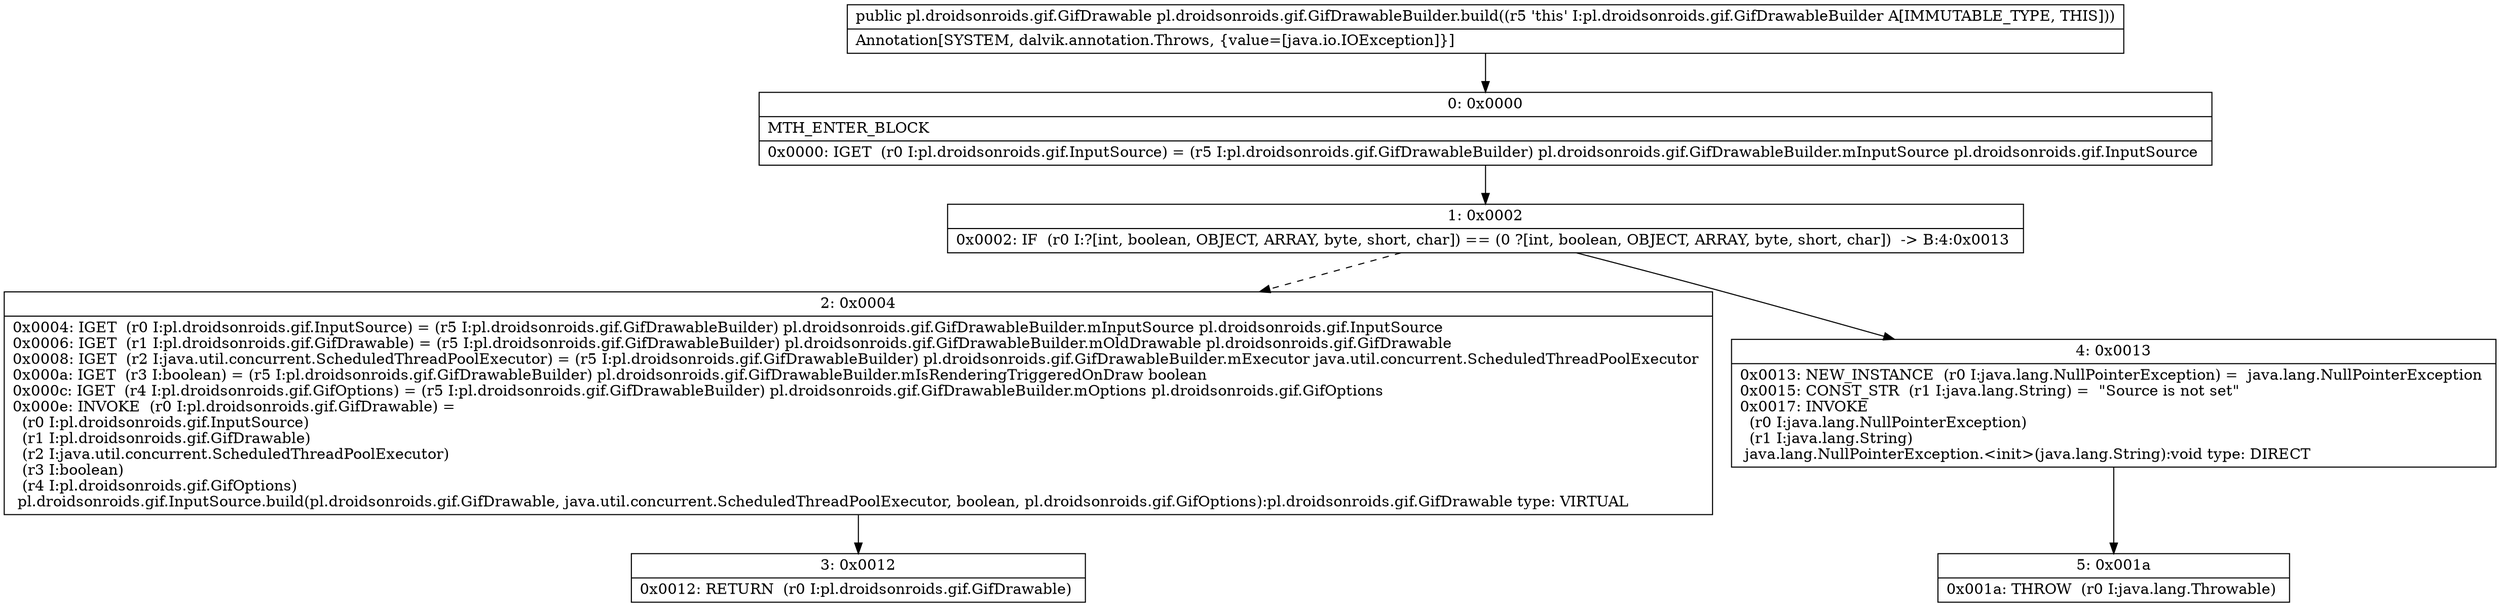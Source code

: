 digraph "CFG forpl.droidsonroids.gif.GifDrawableBuilder.build()Lpl\/droidsonroids\/gif\/GifDrawable;" {
Node_0 [shape=record,label="{0\:\ 0x0000|MTH_ENTER_BLOCK\l|0x0000: IGET  (r0 I:pl.droidsonroids.gif.InputSource) = (r5 I:pl.droidsonroids.gif.GifDrawableBuilder) pl.droidsonroids.gif.GifDrawableBuilder.mInputSource pl.droidsonroids.gif.InputSource \l}"];
Node_1 [shape=record,label="{1\:\ 0x0002|0x0002: IF  (r0 I:?[int, boolean, OBJECT, ARRAY, byte, short, char]) == (0 ?[int, boolean, OBJECT, ARRAY, byte, short, char])  \-\> B:4:0x0013 \l}"];
Node_2 [shape=record,label="{2\:\ 0x0004|0x0004: IGET  (r0 I:pl.droidsonroids.gif.InputSource) = (r5 I:pl.droidsonroids.gif.GifDrawableBuilder) pl.droidsonroids.gif.GifDrawableBuilder.mInputSource pl.droidsonroids.gif.InputSource \l0x0006: IGET  (r1 I:pl.droidsonroids.gif.GifDrawable) = (r5 I:pl.droidsonroids.gif.GifDrawableBuilder) pl.droidsonroids.gif.GifDrawableBuilder.mOldDrawable pl.droidsonroids.gif.GifDrawable \l0x0008: IGET  (r2 I:java.util.concurrent.ScheduledThreadPoolExecutor) = (r5 I:pl.droidsonroids.gif.GifDrawableBuilder) pl.droidsonroids.gif.GifDrawableBuilder.mExecutor java.util.concurrent.ScheduledThreadPoolExecutor \l0x000a: IGET  (r3 I:boolean) = (r5 I:pl.droidsonroids.gif.GifDrawableBuilder) pl.droidsonroids.gif.GifDrawableBuilder.mIsRenderingTriggeredOnDraw boolean \l0x000c: IGET  (r4 I:pl.droidsonroids.gif.GifOptions) = (r5 I:pl.droidsonroids.gif.GifDrawableBuilder) pl.droidsonroids.gif.GifDrawableBuilder.mOptions pl.droidsonroids.gif.GifOptions \l0x000e: INVOKE  (r0 I:pl.droidsonroids.gif.GifDrawable) = \l  (r0 I:pl.droidsonroids.gif.InputSource)\l  (r1 I:pl.droidsonroids.gif.GifDrawable)\l  (r2 I:java.util.concurrent.ScheduledThreadPoolExecutor)\l  (r3 I:boolean)\l  (r4 I:pl.droidsonroids.gif.GifOptions)\l pl.droidsonroids.gif.InputSource.build(pl.droidsonroids.gif.GifDrawable, java.util.concurrent.ScheduledThreadPoolExecutor, boolean, pl.droidsonroids.gif.GifOptions):pl.droidsonroids.gif.GifDrawable type: VIRTUAL \l}"];
Node_3 [shape=record,label="{3\:\ 0x0012|0x0012: RETURN  (r0 I:pl.droidsonroids.gif.GifDrawable) \l}"];
Node_4 [shape=record,label="{4\:\ 0x0013|0x0013: NEW_INSTANCE  (r0 I:java.lang.NullPointerException) =  java.lang.NullPointerException \l0x0015: CONST_STR  (r1 I:java.lang.String) =  \"Source is not set\" \l0x0017: INVOKE  \l  (r0 I:java.lang.NullPointerException)\l  (r1 I:java.lang.String)\l java.lang.NullPointerException.\<init\>(java.lang.String):void type: DIRECT \l}"];
Node_5 [shape=record,label="{5\:\ 0x001a|0x001a: THROW  (r0 I:java.lang.Throwable) \l}"];
MethodNode[shape=record,label="{public pl.droidsonroids.gif.GifDrawable pl.droidsonroids.gif.GifDrawableBuilder.build((r5 'this' I:pl.droidsonroids.gif.GifDrawableBuilder A[IMMUTABLE_TYPE, THIS]))  | Annotation[SYSTEM, dalvik.annotation.Throws, \{value=[java.io.IOException]\}]\l}"];
MethodNode -> Node_0;
Node_0 -> Node_1;
Node_1 -> Node_2[style=dashed];
Node_1 -> Node_4;
Node_2 -> Node_3;
Node_4 -> Node_5;
}

